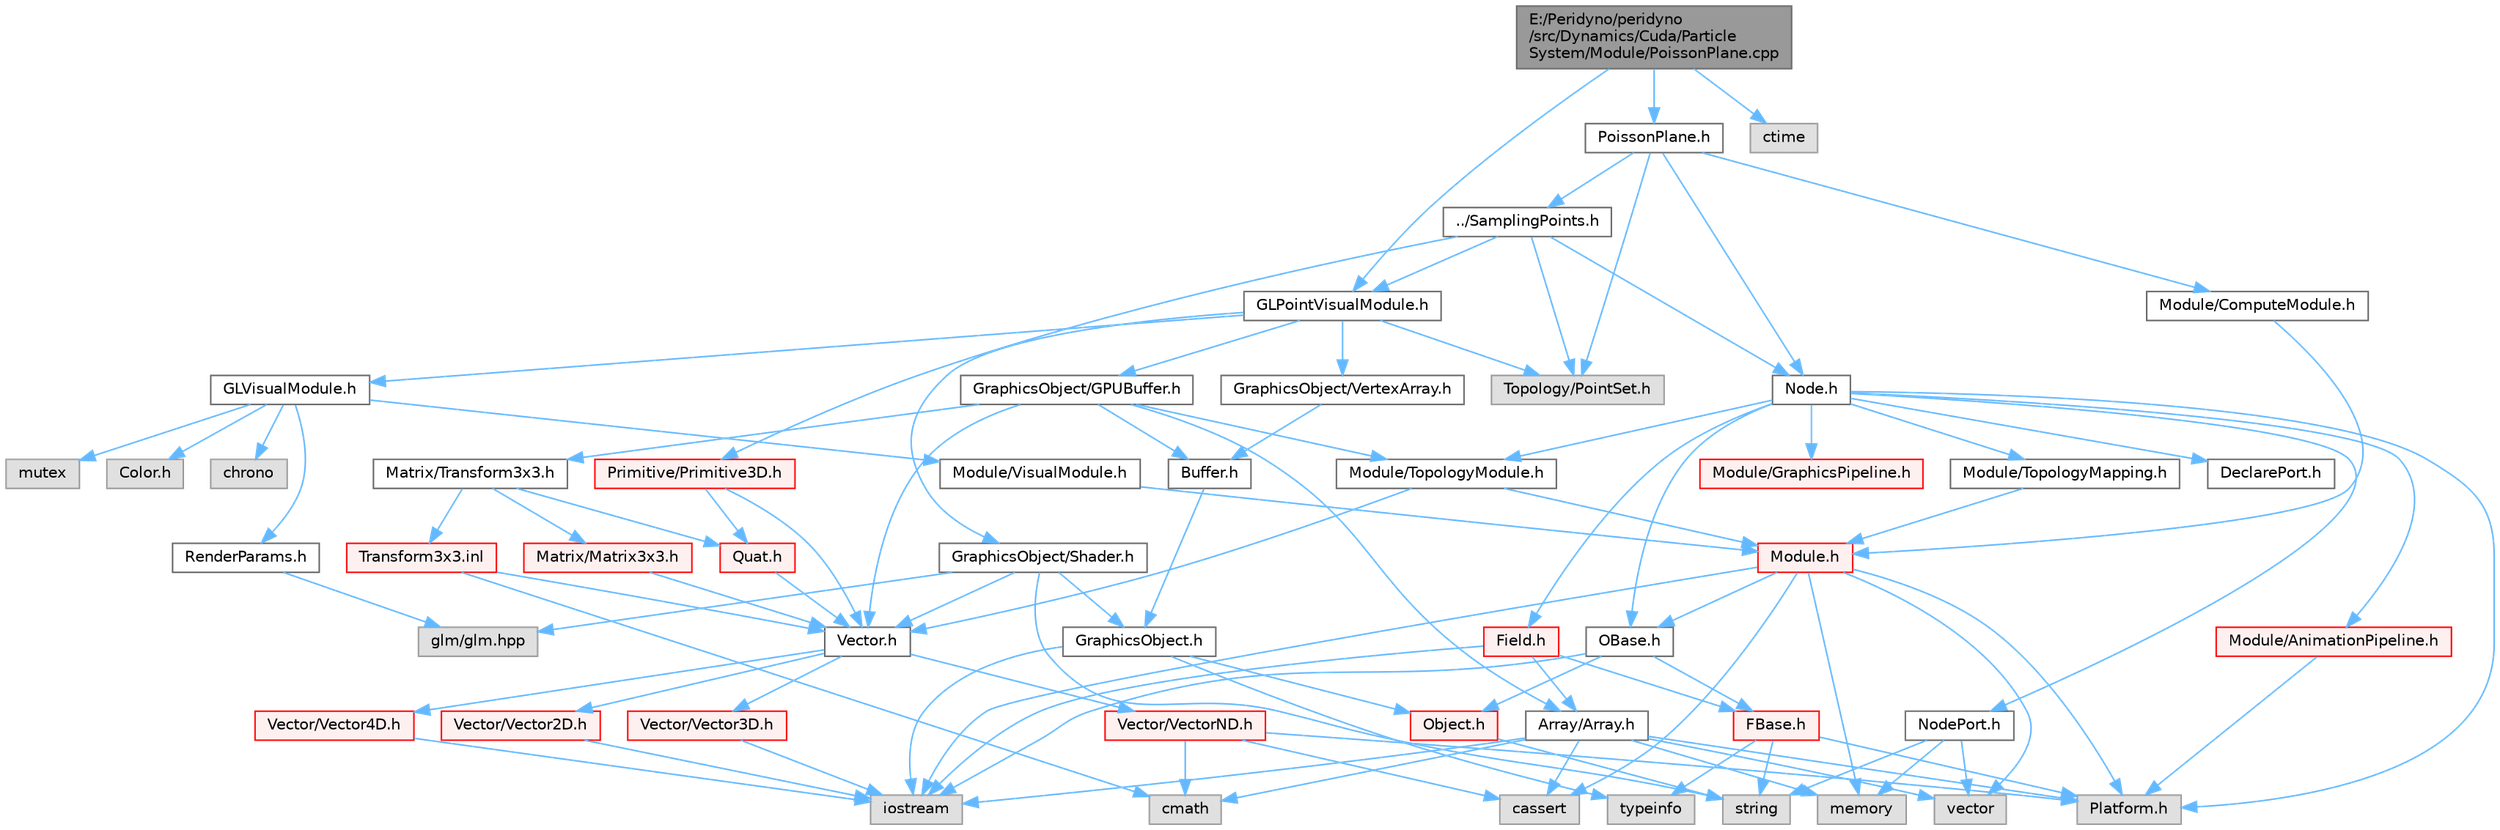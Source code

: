 digraph "E:/Peridyno/peridyno/src/Dynamics/Cuda/ParticleSystem/Module/PoissonPlane.cpp"
{
 // LATEX_PDF_SIZE
  bgcolor="transparent";
  edge [fontname=Helvetica,fontsize=10,labelfontname=Helvetica,labelfontsize=10];
  node [fontname=Helvetica,fontsize=10,shape=box,height=0.2,width=0.4];
  Node1 [id="Node000001",label="E:/Peridyno/peridyno\l/src/Dynamics/Cuda/Particle\lSystem/Module/PoissonPlane.cpp",height=0.2,width=0.4,color="gray40", fillcolor="grey60", style="filled", fontcolor="black",tooltip=" "];
  Node1 -> Node2 [id="edge1_Node000001_Node000002",color="steelblue1",style="solid",tooltip=" "];
  Node2 [id="Node000002",label="GLPointVisualModule.h",height=0.2,width=0.4,color="grey40", fillcolor="white", style="filled",URL="$_g_l_point_visual_module_8h.html",tooltip=" "];
  Node2 -> Node3 [id="edge2_Node000002_Node000003",color="steelblue1",style="solid",tooltip=" "];
  Node3 [id="Node000003",label="Topology/PointSet.h",height=0.2,width=0.4,color="grey60", fillcolor="#E0E0E0", style="filled",tooltip=" "];
  Node2 -> Node4 [id="edge3_Node000002_Node000004",color="steelblue1",style="solid",tooltip=" "];
  Node4 [id="Node000004",label="GLVisualModule.h",height=0.2,width=0.4,color="grey40", fillcolor="white", style="filled",URL="$_g_l_visual_module_8h.html",tooltip=" "];
  Node4 -> Node5 [id="edge4_Node000004_Node000005",color="steelblue1",style="solid",tooltip=" "];
  Node5 [id="Node000005",label="chrono",height=0.2,width=0.4,color="grey60", fillcolor="#E0E0E0", style="filled",tooltip=" "];
  Node4 -> Node6 [id="edge5_Node000004_Node000006",color="steelblue1",style="solid",tooltip=" "];
  Node6 [id="Node000006",label="mutex",height=0.2,width=0.4,color="grey60", fillcolor="#E0E0E0", style="filled",tooltip=" "];
  Node4 -> Node7 [id="edge6_Node000004_Node000007",color="steelblue1",style="solid",tooltip=" "];
  Node7 [id="Node000007",label="Module/VisualModule.h",height=0.2,width=0.4,color="grey40", fillcolor="white", style="filled",URL="$_visual_module_8h.html",tooltip=" "];
  Node7 -> Node8 [id="edge7_Node000007_Node000008",color="steelblue1",style="solid",tooltip=" "];
  Node8 [id="Node000008",label="Module.h",height=0.2,width=0.4,color="red", fillcolor="#FFF0F0", style="filled",URL="$_module_8h.html",tooltip=" "];
  Node8 -> Node9 [id="edge8_Node000008_Node000009",color="steelblue1",style="solid",tooltip=" "];
  Node9 [id="Node000009",label="Platform.h",height=0.2,width=0.4,color="grey60", fillcolor="#E0E0E0", style="filled",tooltip=" "];
  Node8 -> Node10 [id="edge9_Node000008_Node000010",color="steelblue1",style="solid",tooltip=" "];
  Node10 [id="Node000010",label="memory",height=0.2,width=0.4,color="grey60", fillcolor="#E0E0E0", style="filled",tooltip=" "];
  Node8 -> Node11 [id="edge10_Node000008_Node000011",color="steelblue1",style="solid",tooltip=" "];
  Node11 [id="Node000011",label="vector",height=0.2,width=0.4,color="grey60", fillcolor="#E0E0E0", style="filled",tooltip=" "];
  Node8 -> Node12 [id="edge11_Node000008_Node000012",color="steelblue1",style="solid",tooltip=" "];
  Node12 [id="Node000012",label="cassert",height=0.2,width=0.4,color="grey60", fillcolor="#E0E0E0", style="filled",tooltip=" "];
  Node8 -> Node13 [id="edge12_Node000008_Node000013",color="steelblue1",style="solid",tooltip=" "];
  Node13 [id="Node000013",label="iostream",height=0.2,width=0.4,color="grey60", fillcolor="#E0E0E0", style="filled",tooltip=" "];
  Node8 -> Node14 [id="edge13_Node000008_Node000014",color="steelblue1",style="solid",tooltip=" "];
  Node14 [id="Node000014",label="OBase.h",height=0.2,width=0.4,color="grey40", fillcolor="white", style="filled",URL="$_o_base_8h.html",tooltip=" "];
  Node14 -> Node13 [id="edge14_Node000014_Node000013",color="steelblue1",style="solid",tooltip=" "];
  Node14 -> Node15 [id="edge15_Node000014_Node000015",color="steelblue1",style="solid",tooltip=" "];
  Node15 [id="Node000015",label="FBase.h",height=0.2,width=0.4,color="red", fillcolor="#FFF0F0", style="filled",URL="$_f_base_8h.html",tooltip=" "];
  Node15 -> Node9 [id="edge16_Node000015_Node000009",color="steelblue1",style="solid",tooltip=" "];
  Node15 -> Node17 [id="edge17_Node000015_Node000017",color="steelblue1",style="solid",tooltip=" "];
  Node17 [id="Node000017",label="typeinfo",height=0.2,width=0.4,color="grey60", fillcolor="#E0E0E0", style="filled",tooltip=" "];
  Node15 -> Node18 [id="edge18_Node000015_Node000018",color="steelblue1",style="solid",tooltip=" "];
  Node18 [id="Node000018",label="string",height=0.2,width=0.4,color="grey60", fillcolor="#E0E0E0", style="filled",tooltip=" "];
  Node14 -> Node21 [id="edge19_Node000014_Node000021",color="steelblue1",style="solid",tooltip=" "];
  Node21 [id="Node000021",label="Object.h",height=0.2,width=0.4,color="red", fillcolor="#FFF0F0", style="filled",URL="$_object_8h.html",tooltip=" "];
  Node21 -> Node18 [id="edge20_Node000021_Node000018",color="steelblue1",style="solid",tooltip=" "];
  Node4 -> Node93 [id="edge21_Node000004_Node000093",color="steelblue1",style="solid",tooltip=" "];
  Node93 [id="Node000093",label="Color.h",height=0.2,width=0.4,color="grey60", fillcolor="#E0E0E0", style="filled",tooltip=" "];
  Node4 -> Node94 [id="edge22_Node000004_Node000094",color="steelblue1",style="solid",tooltip=" "];
  Node94 [id="Node000094",label="RenderParams.h",height=0.2,width=0.4,color="grey40", fillcolor="white", style="filled",URL="$_render_params_8h.html",tooltip=" "];
  Node94 -> Node84 [id="edge23_Node000094_Node000084",color="steelblue1",style="solid",tooltip=" "];
  Node84 [id="Node000084",label="glm/glm.hpp",height=0.2,width=0.4,color="grey60", fillcolor="#E0E0E0", style="filled",tooltip=" "];
  Node2 -> Node95 [id="edge24_Node000002_Node000095",color="steelblue1",style="solid",tooltip=" "];
  Node95 [id="Node000095",label="GraphicsObject/GPUBuffer.h",height=0.2,width=0.4,color="grey40", fillcolor="white", style="filled",URL="$_g_p_u_buffer_8h.html",tooltip=" "];
  Node95 -> Node96 [id="edge25_Node000095_Node000096",color="steelblue1",style="solid",tooltip=" "];
  Node96 [id="Node000096",label="Buffer.h",height=0.2,width=0.4,color="grey40", fillcolor="white", style="filled",URL="$_buffer_8h.html",tooltip=" "];
  Node96 -> Node97 [id="edge26_Node000096_Node000097",color="steelblue1",style="solid",tooltip=" "];
  Node97 [id="Node000097",label="GraphicsObject.h",height=0.2,width=0.4,color="grey40", fillcolor="white", style="filled",URL="$_graphics_object_8h.html",tooltip=" "];
  Node97 -> Node17 [id="edge27_Node000097_Node000017",color="steelblue1",style="solid",tooltip=" "];
  Node97 -> Node13 [id="edge28_Node000097_Node000013",color="steelblue1",style="solid",tooltip=" "];
  Node97 -> Node21 [id="edge29_Node000097_Node000021",color="steelblue1",style="solid",tooltip=" "];
  Node95 -> Node76 [id="edge30_Node000095_Node000076",color="steelblue1",style="solid",tooltip=" "];
  Node76 [id="Node000076",label="Array/Array.h",height=0.2,width=0.4,color="grey40", fillcolor="white", style="filled",URL="$_array_8h.html",tooltip=" "];
  Node76 -> Node9 [id="edge31_Node000076_Node000009",color="steelblue1",style="solid",tooltip=" "];
  Node76 -> Node12 [id="edge32_Node000076_Node000012",color="steelblue1",style="solid",tooltip=" "];
  Node76 -> Node11 [id="edge33_Node000076_Node000011",color="steelblue1",style="solid",tooltip=" "];
  Node76 -> Node13 [id="edge34_Node000076_Node000013",color="steelblue1",style="solid",tooltip=" "];
  Node76 -> Node10 [id="edge35_Node000076_Node000010",color="steelblue1",style="solid",tooltip=" "];
  Node76 -> Node50 [id="edge36_Node000076_Node000050",color="steelblue1",style="solid",tooltip=" "];
  Node50 [id="Node000050",label="cmath",height=0.2,width=0.4,color="grey60", fillcolor="#E0E0E0", style="filled",tooltip=" "];
  Node95 -> Node32 [id="edge37_Node000095_Node000032",color="steelblue1",style="solid",tooltip=" "];
  Node32 [id="Node000032",label="Vector.h",height=0.2,width=0.4,color="grey40", fillcolor="white", style="filled",URL="$_vector_8h.html",tooltip=" "];
  Node32 -> Node33 [id="edge38_Node000032_Node000033",color="steelblue1",style="solid",tooltip=" "];
  Node33 [id="Node000033",label="Vector/Vector2D.h",height=0.2,width=0.4,color="red", fillcolor="#FFF0F0", style="filled",URL="$_vector2_d_8h.html",tooltip=" "];
  Node33 -> Node13 [id="edge39_Node000033_Node000013",color="steelblue1",style="solid",tooltip=" "];
  Node32 -> Node39 [id="edge40_Node000032_Node000039",color="steelblue1",style="solid",tooltip=" "];
  Node39 [id="Node000039",label="Vector/Vector3D.h",height=0.2,width=0.4,color="red", fillcolor="#FFF0F0", style="filled",URL="$_vector3_d_8h.html",tooltip=" "];
  Node39 -> Node13 [id="edge41_Node000039_Node000013",color="steelblue1",style="solid",tooltip=" "];
  Node32 -> Node42 [id="edge42_Node000032_Node000042",color="steelblue1",style="solid",tooltip=" "];
  Node42 [id="Node000042",label="Vector/Vector4D.h",height=0.2,width=0.4,color="red", fillcolor="#FFF0F0", style="filled",URL="$_vector4_d_8h.html",tooltip=" "];
  Node42 -> Node13 [id="edge43_Node000042_Node000013",color="steelblue1",style="solid",tooltip=" "];
  Node32 -> Node45 [id="edge44_Node000032_Node000045",color="steelblue1",style="solid",tooltip=" "];
  Node45 [id="Node000045",label="Vector/VectorND.h",height=0.2,width=0.4,color="red", fillcolor="#FFF0F0", style="filled",URL="$_vector_n_d_8h.html",tooltip=" "];
  Node45 -> Node50 [id="edge45_Node000045_Node000050",color="steelblue1",style="solid",tooltip=" "];
  Node45 -> Node12 [id="edge46_Node000045_Node000012",color="steelblue1",style="solid",tooltip=" "];
  Node45 -> Node9 [id="edge47_Node000045_Node000009",color="steelblue1",style="solid",tooltip=" "];
  Node95 -> Node63 [id="edge48_Node000095_Node000063",color="steelblue1",style="solid",tooltip=" "];
  Node63 [id="Node000063",label="Matrix/Transform3x3.h",height=0.2,width=0.4,color="grey40", fillcolor="white", style="filled",URL="$_transform3x3_8h.html",tooltip=" "];
  Node63 -> Node64 [id="edge49_Node000063_Node000064",color="steelblue1",style="solid",tooltip=" "];
  Node64 [id="Node000064",label="Quat.h",height=0.2,width=0.4,color="red", fillcolor="#FFF0F0", style="filled",URL="$_quat_8h.html",tooltip="Implementation of quaternion."];
  Node64 -> Node32 [id="edge50_Node000064_Node000032",color="steelblue1",style="solid",tooltip=" "];
  Node63 -> Node57 [id="edge51_Node000063_Node000057",color="steelblue1",style="solid",tooltip=" "];
  Node57 [id="Node000057",label="Matrix/Matrix3x3.h",height=0.2,width=0.4,color="red", fillcolor="#FFF0F0", style="filled",URL="$_matrix3x3_8h.html",tooltip=" "];
  Node57 -> Node32 [id="edge52_Node000057_Node000032",color="steelblue1",style="solid",tooltip=" "];
  Node63 -> Node67 [id="edge53_Node000063_Node000067",color="steelblue1",style="solid",tooltip=" "];
  Node67 [id="Node000067",label="Transform3x3.inl",height=0.2,width=0.4,color="red", fillcolor="#FFF0F0", style="filled",URL="$_transform3x3_8inl.html",tooltip=" "];
  Node67 -> Node50 [id="edge54_Node000067_Node000050",color="steelblue1",style="solid",tooltip=" "];
  Node67 -> Node32 [id="edge55_Node000067_Node000032",color="steelblue1",style="solid",tooltip=" "];
  Node95 -> Node98 [id="edge56_Node000095_Node000098",color="steelblue1",style="solid",tooltip=" "];
  Node98 [id="Node000098",label="Module/TopologyModule.h",height=0.2,width=0.4,color="grey40", fillcolor="white", style="filled",URL="$_topology_module_8h.html",tooltip=" "];
  Node98 -> Node32 [id="edge57_Node000098_Node000032",color="steelblue1",style="solid",tooltip=" "];
  Node98 -> Node8 [id="edge58_Node000098_Node000008",color="steelblue1",style="solid",tooltip=" "];
  Node2 -> Node99 [id="edge59_Node000002_Node000099",color="steelblue1",style="solid",tooltip=" "];
  Node99 [id="Node000099",label="GraphicsObject/VertexArray.h",height=0.2,width=0.4,color="grey40", fillcolor="white", style="filled",URL="$_vertex_array_8h.html",tooltip=" "];
  Node99 -> Node96 [id="edge60_Node000099_Node000096",color="steelblue1",style="solid",tooltip=" "];
  Node2 -> Node100 [id="edge61_Node000002_Node000100",color="steelblue1",style="solid",tooltip=" "];
  Node100 [id="Node000100",label="GraphicsObject/Shader.h",height=0.2,width=0.4,color="grey40", fillcolor="white", style="filled",URL="$_shader_8h.html",tooltip=" "];
  Node100 -> Node97 [id="edge62_Node000100_Node000097",color="steelblue1",style="solid",tooltip=" "];
  Node100 -> Node18 [id="edge63_Node000100_Node000018",color="steelblue1",style="solid",tooltip=" "];
  Node100 -> Node32 [id="edge64_Node000100_Node000032",color="steelblue1",style="solid",tooltip=" "];
  Node100 -> Node84 [id="edge65_Node000100_Node000084",color="steelblue1",style="solid",tooltip=" "];
  Node1 -> Node101 [id="edge66_Node000001_Node000101",color="steelblue1",style="solid",tooltip=" "];
  Node101 [id="Node000101",label="PoissonPlane.h",height=0.2,width=0.4,color="grey40", fillcolor="white", style="filled",URL="$_poisson_plane_8h.html",tooltip=" "];
  Node101 -> Node102 [id="edge67_Node000101_Node000102",color="steelblue1",style="solid",tooltip=" "];
  Node102 [id="Node000102",label="Node.h",height=0.2,width=0.4,color="grey40", fillcolor="white", style="filled",URL="$_node_8h.html",tooltip=" "];
  Node102 -> Node14 [id="edge68_Node000102_Node000014",color="steelblue1",style="solid",tooltip=" "];
  Node102 -> Node73 [id="edge69_Node000102_Node000073",color="steelblue1",style="solid",tooltip=" "];
  Node73 [id="Node000073",label="Field.h",height=0.2,width=0.4,color="red", fillcolor="#FFF0F0", style="filled",URL="$_field_8h.html",tooltip=" "];
  Node73 -> Node13 [id="edge70_Node000073_Node000013",color="steelblue1",style="solid",tooltip=" "];
  Node73 -> Node15 [id="edge71_Node000073_Node000015",color="steelblue1",style="solid",tooltip=" "];
  Node73 -> Node76 [id="edge72_Node000073_Node000076",color="steelblue1",style="solid",tooltip=" "];
  Node102 -> Node9 [id="edge73_Node000102_Node000009",color="steelblue1",style="solid",tooltip=" "];
  Node102 -> Node103 [id="edge74_Node000102_Node000103",color="steelblue1",style="solid",tooltip=" "];
  Node103 [id="Node000103",label="DeclarePort.h",height=0.2,width=0.4,color="grey40", fillcolor="white", style="filled",URL="$_declare_port_8h.html",tooltip=" "];
  Node102 -> Node104 [id="edge75_Node000102_Node000104",color="steelblue1",style="solid",tooltip=" "];
  Node104 [id="Node000104",label="NodePort.h",height=0.2,width=0.4,color="grey40", fillcolor="white", style="filled",URL="$_node_port_8h.html",tooltip=" "];
  Node104 -> Node18 [id="edge76_Node000104_Node000018",color="steelblue1",style="solid",tooltip=" "];
  Node104 -> Node11 [id="edge77_Node000104_Node000011",color="steelblue1",style="solid",tooltip=" "];
  Node104 -> Node10 [id="edge78_Node000104_Node000010",color="steelblue1",style="solid",tooltip=" "];
  Node102 -> Node98 [id="edge79_Node000102_Node000098",color="steelblue1",style="solid",tooltip=" "];
  Node102 -> Node105 [id="edge80_Node000102_Node000105",color="steelblue1",style="solid",tooltip=" "];
  Node105 [id="Node000105",label="Module/TopologyMapping.h",height=0.2,width=0.4,color="grey40", fillcolor="white", style="filled",URL="$_topology_mapping_8h.html",tooltip=" "];
  Node105 -> Node8 [id="edge81_Node000105_Node000008",color="steelblue1",style="solid",tooltip=" "];
  Node102 -> Node106 [id="edge82_Node000102_Node000106",color="steelblue1",style="solid",tooltip=" "];
  Node106 [id="Node000106",label="Module/AnimationPipeline.h",height=0.2,width=0.4,color="red", fillcolor="#FFF0F0", style="filled",URL="$_animation_pipeline_8h.html",tooltip=" "];
  Node106 -> Node9 [id="edge83_Node000106_Node000009",color="steelblue1",style="solid",tooltip=" "];
  Node102 -> Node108 [id="edge84_Node000102_Node000108",color="steelblue1",style="solid",tooltip=" "];
  Node108 [id="Node000108",label="Module/GraphicsPipeline.h",height=0.2,width=0.4,color="red", fillcolor="#FFF0F0", style="filled",URL="$_graphics_pipeline_8h.html",tooltip=" "];
  Node101 -> Node3 [id="edge85_Node000101_Node000003",color="steelblue1",style="solid",tooltip=" "];
  Node101 -> Node109 [id="edge86_Node000101_Node000109",color="steelblue1",style="solid",tooltip=" "];
  Node109 [id="Node000109",label="../SamplingPoints.h",height=0.2,width=0.4,color="grey40", fillcolor="white", style="filled",URL="$_sampling_points_8h.html",tooltip=" "];
  Node109 -> Node102 [id="edge87_Node000109_Node000102",color="steelblue1",style="solid",tooltip=" "];
  Node109 -> Node110 [id="edge88_Node000109_Node000110",color="steelblue1",style="solid",tooltip=" "];
  Node110 [id="Node000110",label="Primitive/Primitive3D.h",height=0.2,width=0.4,color="red", fillcolor="#FFF0F0", style="filled",URL="$_primitive3_d_8h.html",tooltip=" "];
  Node110 -> Node32 [id="edge89_Node000110_Node000032",color="steelblue1",style="solid",tooltip=" "];
  Node110 -> Node64 [id="edge90_Node000110_Node000064",color="steelblue1",style="solid",tooltip=" "];
  Node109 -> Node3 [id="edge91_Node000109_Node000003",color="steelblue1",style="solid",tooltip=" "];
  Node109 -> Node2 [id="edge92_Node000109_Node000002",color="steelblue1",style="solid",tooltip=" "];
  Node101 -> Node114 [id="edge93_Node000101_Node000114",color="steelblue1",style="solid",tooltip=" "];
  Node114 [id="Node000114",label="Module/ComputeModule.h",height=0.2,width=0.4,color="grey40", fillcolor="white", style="filled",URL="$_compute_module_8h.html",tooltip=" "];
  Node114 -> Node8 [id="edge94_Node000114_Node000008",color="steelblue1",style="solid",tooltip=" "];
  Node1 -> Node27 [id="edge95_Node000001_Node000027",color="steelblue1",style="solid",tooltip=" "];
  Node27 [id="Node000027",label="ctime",height=0.2,width=0.4,color="grey60", fillcolor="#E0E0E0", style="filled",tooltip=" "];
}
